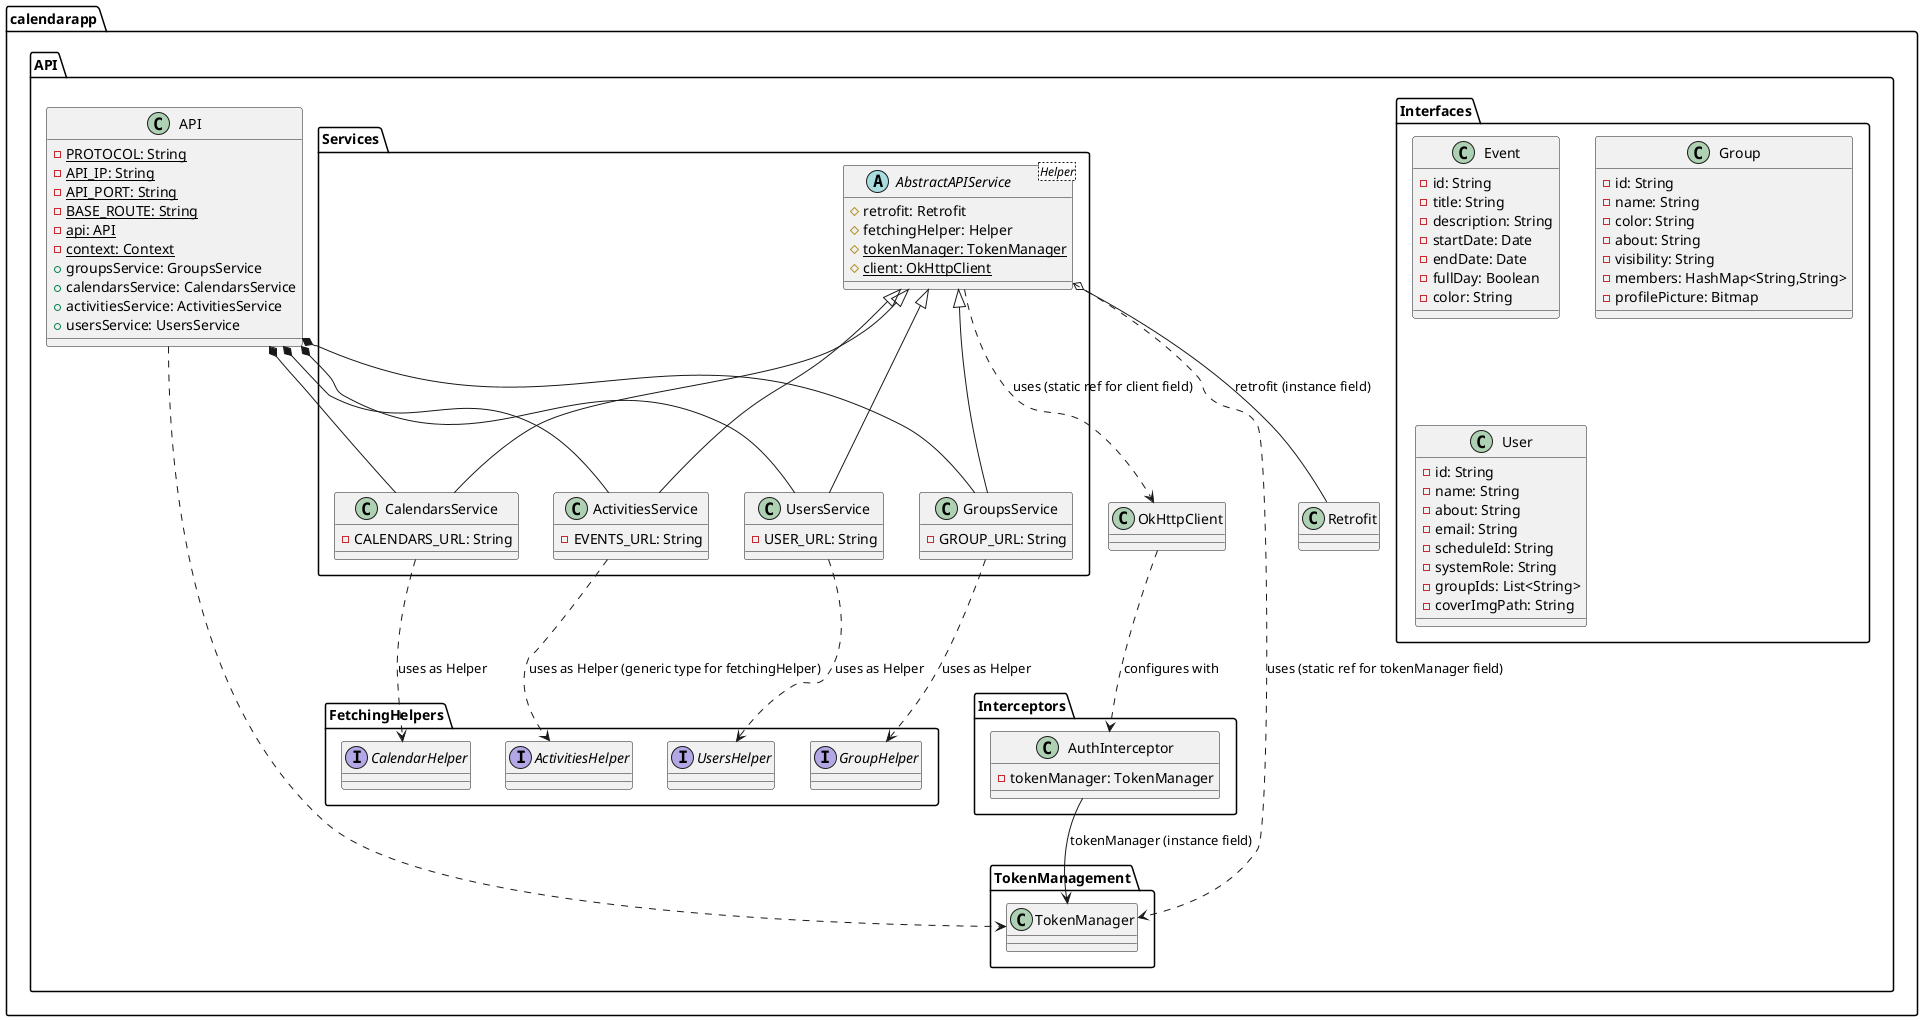 @startuml

package calendarapp.API {

    class API {
            - {static} PROTOCOL: String
            - {static} API_IP: String
            - {static} API_PORT: String
            - {static} BASE_ROUTE: String
            - {static} api: API
            - {static} context: Context
            + groupsService: GroupsService
            + calendarsService: CalendarsService
            + activitiesService: ActivitiesService
            + usersService: UsersService
        }

    package TokenManagement {
        class TokenManager {
            ' Manages authentication tokens
            ' (Properties are internal or managed by getInstance/init)
        }
    }

    package Interceptors {
        class AuthInterceptor {
            - tokenManager: TokenManager
        }
    }

    ' External/Library classes, shown for relationship clarity
    class OkHttpClient {
        ' HTTP client
    }
    class Retrofit {
        ' Type-safe HTTP client for Android and Java
    }

    package Services {
        abstract class AbstractAPIService<Helper> {
            # retrofit: Retrofit
            # fetchingHelper: Helper
            # {static} tokenManager: TokenManager
            # {static} client: OkHttpClient
        }

        class ActivitiesService extends AbstractAPIService<ActivitiesHelper> {
            - EVENTS_URL: String
        }

        class CalendarsService extends AbstractAPIService<CalendarHelper> {
            - CALENDARS_URL: String
        }

        class GroupsService extends AbstractAPIService<GroupHelper> {
            - GROUP_URL: String
        }

        class UsersService extends AbstractAPIService<UsersHelper> {
            - USER_URL: String
        }
    }

    package FetchingHelpers {
        interface ActivitiesHelper
        interface CalendarHelper
        interface GroupHelper
        interface UsersHelper
    }

    package Interfaces {
        class Event {
            - id: String
            - title: String
            - description: String
            - startDate: Date
            - endDate: Date
            - fullDay: Boolean
            - color: String
        }

        class Group {
            - id: String
            - name: String
            - color: String
            - about: String
            - visibility: String
            - members: HashMap<String,String>
            - profilePicture: Bitmap
        }

        class User {
            - id: String
            - name: String
            - about: String
            - email: String
            - scheduleId: String
            - systemRole: String
            - groupIds: List<String>
            - coverImgPath: String
        }
    }
    API *-- GroupsService
    API *-- CalendarsService
    API *-- ActivitiesService
    API *-- UsersService
    API ..> TokenManager
}

' Relationships


AbstractAPIService ..> TokenManager : uses (static ref for tokenManager field)
AbstractAPIService ..> OkHttpClient : uses (static ref for client field)
AbstractAPIService o-- Retrofit : retrofit (instance field)

OkHttpClient ..> AuthInterceptor : configures with
AuthInterceptor --> TokenManager : tokenManager (instance field)

' Inheritance is already shown with "extends" keyword in class definition for brevity
' ActivitiesService --|> AbstractAPIService (Implied by "extends ActivitiesService extends AbstractAPIService<ActivitiesHelper>")
' CalendarsService --|> AbstractAPIService
' GroupsService --|> AbstractAPIService
' UsersService --|> AbstractAPIService

ActivitiesService ..> ActivitiesHelper : uses as Helper (generic type for fetchingHelper)
CalendarsService ..> CalendarHelper : uses as Helper
GroupsService ..> GroupHelper : uses as Helper
UsersService ..> UsersHelper : uses as Helper



' Note: Context, Bitmap, Date are treated as attribute types and not drawn as separate classes.
' HashMap<String,String> and List<String> are attributes.
' Request and Response classes are omitted as per requirements.

@enduml